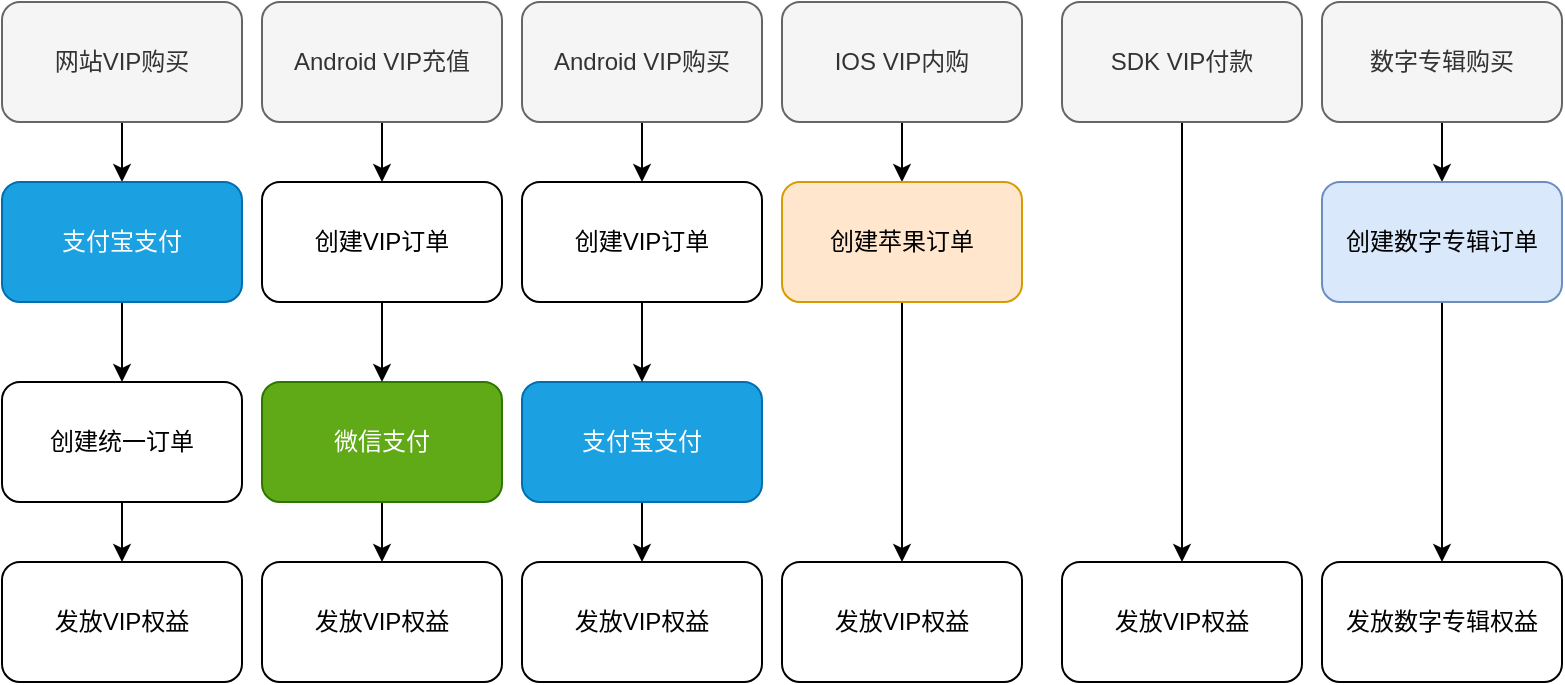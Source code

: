<mxfile version="10.6.7" type="github"><diagram id="bNhvIJY3mKe75i9yTjpt" name="Page-1"><mxGraphModel dx="971" dy="605" grid="1" gridSize="10" guides="1" tooltips="1" connect="1" arrows="1" fold="1" page="1" pageScale="1" pageWidth="826" pageHeight="1169" math="0" shadow="0"><root><mxCell id="0"/><mxCell id="1" parent="0"/><mxCell id="0C-A9hpFyDvAByefUj4u-5" style="edgeStyle=orthogonalEdgeStyle;rounded=0;orthogonalLoop=1;jettySize=auto;html=1;exitX=0.5;exitY=1;exitDx=0;exitDy=0;" edge="1" parent="1" source="0C-A9hpFyDvAByefUj4u-1" target="0C-A9hpFyDvAByefUj4u-2"><mxGeometry relative="1" as="geometry"/></mxCell><mxCell id="0C-A9hpFyDvAByefUj4u-1" value="网站VIP购买" style="rounded=1;whiteSpace=wrap;html=1;fillColor=#f5f5f5;strokeColor=#666666;fontColor=#333333;" vertex="1" parent="1"><mxGeometry x="40" y="120" width="120" height="60" as="geometry"/></mxCell><mxCell id="0C-A9hpFyDvAByefUj4u-6" style="edgeStyle=orthogonalEdgeStyle;rounded=0;orthogonalLoop=1;jettySize=auto;html=1;exitX=0.5;exitY=1;exitDx=0;exitDy=0;" edge="1" parent="1" source="0C-A9hpFyDvAByefUj4u-2" target="0C-A9hpFyDvAByefUj4u-3"><mxGeometry relative="1" as="geometry"/></mxCell><mxCell id="0C-A9hpFyDvAByefUj4u-2" value="支付宝支付" style="rounded=1;whiteSpace=wrap;html=1;fillColor=#1ba1e2;strokeColor=#006EAF;fontColor=#ffffff;" vertex="1" parent="1"><mxGeometry x="40" y="210" width="120" height="60" as="geometry"/></mxCell><mxCell id="0C-A9hpFyDvAByefUj4u-7" style="edgeStyle=orthogonalEdgeStyle;rounded=0;orthogonalLoop=1;jettySize=auto;html=1;exitX=0.5;exitY=1;exitDx=0;exitDy=0;" edge="1" parent="1" source="0C-A9hpFyDvAByefUj4u-3" target="0C-A9hpFyDvAByefUj4u-4"><mxGeometry relative="1" as="geometry"/></mxCell><mxCell id="0C-A9hpFyDvAByefUj4u-3" value="创建统一订单" style="rounded=1;whiteSpace=wrap;html=1;" vertex="1" parent="1"><mxGeometry x="40" y="310" width="120" height="60" as="geometry"/></mxCell><mxCell id="0C-A9hpFyDvAByefUj4u-4" value="发放VIP权益" style="rounded=1;whiteSpace=wrap;html=1;" vertex="1" parent="1"><mxGeometry x="40" y="400" width="120" height="60" as="geometry"/></mxCell><mxCell id="0C-A9hpFyDvAByefUj4u-11" style="edgeStyle=orthogonalEdgeStyle;rounded=0;orthogonalLoop=1;jettySize=auto;html=1;exitX=0.5;exitY=1;exitDx=0;exitDy=0;" edge="1" parent="1" source="0C-A9hpFyDvAByefUj4u-8" target="0C-A9hpFyDvAByefUj4u-10"><mxGeometry relative="1" as="geometry"/></mxCell><mxCell id="0C-A9hpFyDvAByefUj4u-8" value="Android VIP充值" style="rounded=1;whiteSpace=wrap;html=1;fillColor=#f5f5f5;strokeColor=#666666;fontColor=#333333;" vertex="1" parent="1"><mxGeometry x="170" y="120" width="120" height="60" as="geometry"/></mxCell><mxCell id="0C-A9hpFyDvAByefUj4u-14" style="edgeStyle=orthogonalEdgeStyle;rounded=0;orthogonalLoop=1;jettySize=auto;html=1;exitX=0.5;exitY=1;exitDx=0;exitDy=0;" edge="1" parent="1" source="0C-A9hpFyDvAByefUj4u-9" target="0C-A9hpFyDvAByefUj4u-13"><mxGeometry relative="1" as="geometry"/></mxCell><mxCell id="0C-A9hpFyDvAByefUj4u-9" value="微信支付" style="rounded=1;whiteSpace=wrap;html=1;fillColor=#60a917;strokeColor=#2D7600;fontColor=#ffffff;" vertex="1" parent="1"><mxGeometry x="170" y="310" width="120" height="60" as="geometry"/></mxCell><mxCell id="0C-A9hpFyDvAByefUj4u-12" style="edgeStyle=orthogonalEdgeStyle;rounded=0;orthogonalLoop=1;jettySize=auto;html=1;exitX=0.5;exitY=1;exitDx=0;exitDy=0;" edge="1" parent="1" source="0C-A9hpFyDvAByefUj4u-10" target="0C-A9hpFyDvAByefUj4u-9"><mxGeometry relative="1" as="geometry"/></mxCell><mxCell id="0C-A9hpFyDvAByefUj4u-10" value="创建VIP订单" style="rounded=1;whiteSpace=wrap;html=1;" vertex="1" parent="1"><mxGeometry x="170" y="210" width="120" height="60" as="geometry"/></mxCell><mxCell id="0C-A9hpFyDvAByefUj4u-13" value="发放VIP权益" style="rounded=1;whiteSpace=wrap;html=1;" vertex="1" parent="1"><mxGeometry x="170" y="400" width="120" height="60" as="geometry"/></mxCell><mxCell id="0C-A9hpFyDvAByefUj4u-15" style="edgeStyle=orthogonalEdgeStyle;rounded=0;orthogonalLoop=1;jettySize=auto;html=1;exitX=0.5;exitY=1;exitDx=0;exitDy=0;" edge="1" parent="1" source="0C-A9hpFyDvAByefUj4u-16" target="0C-A9hpFyDvAByefUj4u-20"><mxGeometry relative="1" as="geometry"/></mxCell><mxCell id="0C-A9hpFyDvAByefUj4u-16" value="Android VIP购买" style="rounded=1;whiteSpace=wrap;html=1;fillColor=#f5f5f5;strokeColor=#666666;fontColor=#333333;" vertex="1" parent="1"><mxGeometry x="300" y="120" width="120" height="60" as="geometry"/></mxCell><mxCell id="0C-A9hpFyDvAByefUj4u-17" style="edgeStyle=orthogonalEdgeStyle;rounded=0;orthogonalLoop=1;jettySize=auto;html=1;exitX=0.5;exitY=1;exitDx=0;exitDy=0;" edge="1" parent="1" source="0C-A9hpFyDvAByefUj4u-18" target="0C-A9hpFyDvAByefUj4u-21"><mxGeometry relative="1" as="geometry"/></mxCell><mxCell id="0C-A9hpFyDvAByefUj4u-18" value="支付宝支付" style="rounded=1;whiteSpace=wrap;html=1;fillColor=#1ba1e2;strokeColor=#006EAF;fontColor=#ffffff;" vertex="1" parent="1"><mxGeometry x="300" y="310" width="120" height="60" as="geometry"/></mxCell><mxCell id="0C-A9hpFyDvAByefUj4u-19" style="edgeStyle=orthogonalEdgeStyle;rounded=0;orthogonalLoop=1;jettySize=auto;html=1;exitX=0.5;exitY=1;exitDx=0;exitDy=0;" edge="1" parent="1" source="0C-A9hpFyDvAByefUj4u-20" target="0C-A9hpFyDvAByefUj4u-18"><mxGeometry relative="1" as="geometry"/></mxCell><mxCell id="0C-A9hpFyDvAByefUj4u-20" value="创建VIP订单" style="rounded=1;whiteSpace=wrap;html=1;" vertex="1" parent="1"><mxGeometry x="300" y="210" width="120" height="60" as="geometry"/></mxCell><mxCell id="0C-A9hpFyDvAByefUj4u-21" value="发放VIP权益" style="rounded=1;whiteSpace=wrap;html=1;" vertex="1" parent="1"><mxGeometry x="300" y="400" width="120" height="60" as="geometry"/></mxCell><mxCell id="0C-A9hpFyDvAByefUj4u-23" style="edgeStyle=orthogonalEdgeStyle;rounded=0;orthogonalLoop=1;jettySize=auto;html=1;exitX=0.5;exitY=1;exitDx=0;exitDy=0;" edge="1" parent="1" source="0C-A9hpFyDvAByefUj4u-24" target="0C-A9hpFyDvAByefUj4u-28"><mxGeometry relative="1" as="geometry"/></mxCell><mxCell id="0C-A9hpFyDvAByefUj4u-24" value="IOS VIP内购" style="rounded=1;whiteSpace=wrap;html=1;fillColor=#f5f5f5;strokeColor=#666666;fontColor=#333333;" vertex="1" parent="1"><mxGeometry x="430" y="120" width="120" height="60" as="geometry"/></mxCell><mxCell id="0C-A9hpFyDvAByefUj4u-27" style="edgeStyle=orthogonalEdgeStyle;rounded=0;orthogonalLoop=1;jettySize=auto;html=1;exitX=0.5;exitY=1;exitDx=0;exitDy=0;" edge="1" parent="1" source="0C-A9hpFyDvAByefUj4u-28" target="0C-A9hpFyDvAByefUj4u-29"><mxGeometry relative="1" as="geometry"><mxPoint x="490" y="310" as="targetPoint"/></mxGeometry></mxCell><mxCell id="0C-A9hpFyDvAByefUj4u-28" value="创建苹果订单" style="rounded=1;whiteSpace=wrap;html=1;fillColor=#ffe6cc;strokeColor=#d79b00;" vertex="1" parent="1"><mxGeometry x="430" y="210" width="120" height="60" as="geometry"/></mxCell><mxCell id="0C-A9hpFyDvAByefUj4u-29" value="发放VIP权益" style="rounded=1;whiteSpace=wrap;html=1;" vertex="1" parent="1"><mxGeometry x="430" y="400" width="120" height="60" as="geometry"/></mxCell><mxCell id="0C-A9hpFyDvAByefUj4u-32" style="edgeStyle=orthogonalEdgeStyle;rounded=0;orthogonalLoop=1;jettySize=auto;html=1;exitX=0.5;exitY=1;exitDx=0;exitDy=0;entryX=0.5;entryY=0;entryDx=0;entryDy=0;" edge="1" parent="1" source="0C-A9hpFyDvAByefUj4u-30" target="0C-A9hpFyDvAByefUj4u-31"><mxGeometry relative="1" as="geometry"/></mxCell><mxCell id="0C-A9hpFyDvAByefUj4u-30" value="SDK VIP付款" style="rounded=1;whiteSpace=wrap;html=1;fillColor=#f5f5f5;strokeColor=#666666;fontColor=#333333;" vertex="1" parent="1"><mxGeometry x="570" y="120" width="120" height="60" as="geometry"/></mxCell><mxCell id="0C-A9hpFyDvAByefUj4u-31" value="发放VIP权益" style="rounded=1;whiteSpace=wrap;html=1;" vertex="1" parent="1"><mxGeometry x="570" y="400" width="120" height="60" as="geometry"/></mxCell><mxCell id="0C-A9hpFyDvAByefUj4u-37" style="edgeStyle=orthogonalEdgeStyle;rounded=0;orthogonalLoop=1;jettySize=auto;html=1;exitX=0.5;exitY=1;exitDx=0;exitDy=0;" edge="1" parent="1" source="0C-A9hpFyDvAByefUj4u-33" target="0C-A9hpFyDvAByefUj4u-34"><mxGeometry relative="1" as="geometry"/></mxCell><mxCell id="0C-A9hpFyDvAByefUj4u-33" value="数字专辑购买" style="rounded=1;whiteSpace=wrap;html=1;fillColor=#f5f5f5;strokeColor=#666666;fontColor=#333333;" vertex="1" parent="1"><mxGeometry x="700" y="120" width="120" height="60" as="geometry"/></mxCell><mxCell id="0C-A9hpFyDvAByefUj4u-38" style="edgeStyle=orthogonalEdgeStyle;rounded=0;orthogonalLoop=1;jettySize=auto;html=1;exitX=0.5;exitY=1;exitDx=0;exitDy=0;" edge="1" parent="1" source="0C-A9hpFyDvAByefUj4u-34" target="0C-A9hpFyDvAByefUj4u-35"><mxGeometry relative="1" as="geometry"/></mxCell><mxCell id="0C-A9hpFyDvAByefUj4u-34" value="创建数字专辑订单" style="rounded=1;whiteSpace=wrap;html=1;fillColor=#dae8fc;strokeColor=#6c8ebf;" vertex="1" parent="1"><mxGeometry x="700" y="210" width="120" height="60" as="geometry"/></mxCell><mxCell id="0C-A9hpFyDvAByefUj4u-35" value="发放数字专辑权益" style="rounded=1;whiteSpace=wrap;html=1;" vertex="1" parent="1"><mxGeometry x="700" y="400" width="120" height="60" as="geometry"/></mxCell></root></mxGraphModel></diagram></mxfile>